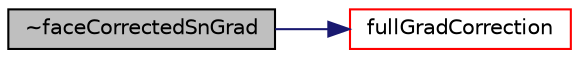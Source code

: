 digraph "~faceCorrectedSnGrad"
{
  bgcolor="transparent";
  edge [fontname="Helvetica",fontsize="10",labelfontname="Helvetica",labelfontsize="10"];
  node [fontname="Helvetica",fontsize="10",shape=record];
  rankdir="LR";
  Node1 [label="~faceCorrectedSnGrad",height=0.2,width=0.4,color="black", fillcolor="grey75", style="filled", fontcolor="black"];
  Node1 -> Node2 [color="midnightblue",fontsize="10",style="solid",fontname="Helvetica"];
  Node2 [label="fullGradCorrection",height=0.2,width=0.4,color="red",URL="$a00735.html#a1d818a559677e63f3aa628f1787133ce",tooltip="Return the explicit correction to the faceCorrectedSnGrad. "];
}
